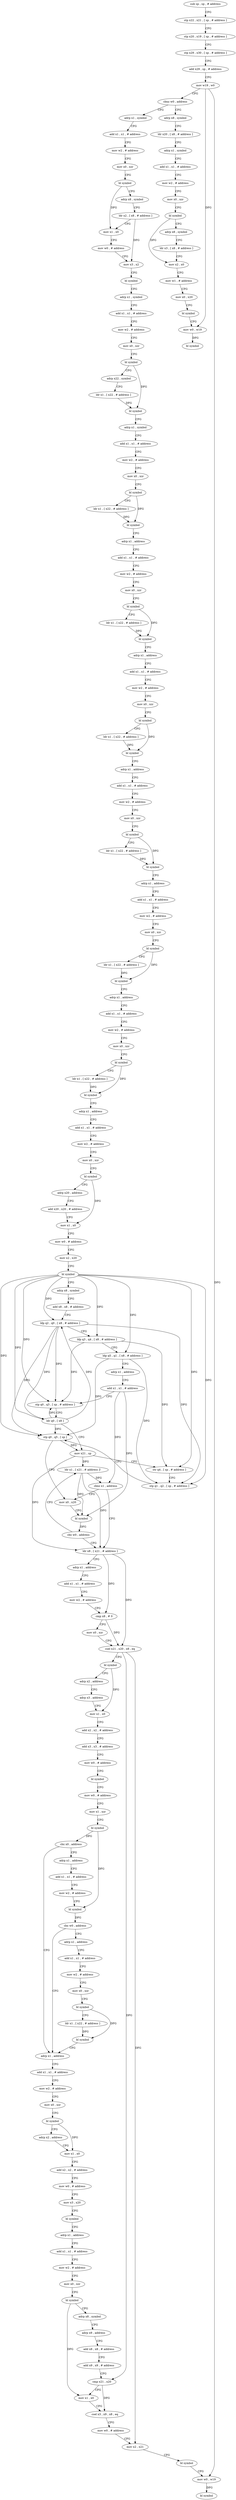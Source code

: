digraph "func" {
"4199916" [label = "sub sp , sp , # address" ]
"4199920" [label = "stp x22 , x21 , [ sp , # address ]" ]
"4199924" [label = "stp x20 , x19 , [ sp , # address ]" ]
"4199928" [label = "stp x29 , x30 , [ sp , # address ]" ]
"4199932" [label = "add x29 , sp , # address" ]
"4199936" [label = "mov w19 , w0" ]
"4199940" [label = "cbnz w0 , address" ]
"4200540" [label = "adrp x8 , symbol" ]
"4199944" [label = "adrp x1 , symbol" ]
"4200544" [label = "ldr x20 , [ x8 , # address ]" ]
"4200548" [label = "adrp x1 , symbol" ]
"4200552" [label = "add x1 , x1 , # address" ]
"4200556" [label = "mov w2 , # address" ]
"4200560" [label = "mov x0 , xzr" ]
"4200564" [label = "bl symbol" ]
"4200568" [label = "adrp x8 , symbol" ]
"4200572" [label = "ldr x3 , [ x8 , # address ]" ]
"4200576" [label = "mov x2 , x0" ]
"4200580" [label = "mov w1 , # address" ]
"4200584" [label = "mov x0 , x20" ]
"4200588" [label = "bl symbol" ]
"4200592" [label = "mov w0 , w19" ]
"4200596" [label = "bl symbol" ]
"4199948" [label = "add x1 , x1 , # address" ]
"4199952" [label = "mov w2 , # address" ]
"4199956" [label = "mov x0 , xzr" ]
"4199960" [label = "bl symbol" ]
"4199964" [label = "adrp x8 , symbol" ]
"4199968" [label = "ldr x2 , [ x8 , # address ]" ]
"4199972" [label = "mov x1 , x0" ]
"4199976" [label = "mov w0 , # address" ]
"4199980" [label = "mov x3 , x2" ]
"4199984" [label = "bl symbol" ]
"4199988" [label = "adrp x1 , symbol" ]
"4199992" [label = "add x1 , x1 , # address" ]
"4199996" [label = "mov w2 , # address" ]
"4200000" [label = "mov x0 , xzr" ]
"4200004" [label = "bl symbol" ]
"4200008" [label = "adrp x22 , symbol" ]
"4200012" [label = "ldr x1 , [ x22 , # address ]" ]
"4200016" [label = "bl symbol" ]
"4200020" [label = "adrp x1 , symbol" ]
"4200024" [label = "add x1 , x1 , # address" ]
"4200028" [label = "mov w2 , # address" ]
"4200032" [label = "mov x0 , xzr" ]
"4200036" [label = "bl symbol" ]
"4200040" [label = "ldr x1 , [ x22 , # address ]" ]
"4200044" [label = "bl symbol" ]
"4200048" [label = "adrp x1 , address" ]
"4200052" [label = "add x1 , x1 , # address" ]
"4200056" [label = "mov w2 , # address" ]
"4200060" [label = "mov x0 , xzr" ]
"4200064" [label = "bl symbol" ]
"4200068" [label = "ldr x1 , [ x22 , # address ]" ]
"4200072" [label = "bl symbol" ]
"4200076" [label = "adrp x1 , address" ]
"4200080" [label = "add x1 , x1 , # address" ]
"4200084" [label = "mov w2 , # address" ]
"4200088" [label = "mov x0 , xzr" ]
"4200092" [label = "bl symbol" ]
"4200096" [label = "ldr x1 , [ x22 , # address ]" ]
"4200100" [label = "bl symbol" ]
"4200104" [label = "adrp x1 , address" ]
"4200108" [label = "add x1 , x1 , # address" ]
"4200112" [label = "mov w2 , # address" ]
"4200116" [label = "mov x0 , xzr" ]
"4200120" [label = "bl symbol" ]
"4200124" [label = "ldr x1 , [ x22 , # address ]" ]
"4200128" [label = "bl symbol" ]
"4200132" [label = "adrp x1 , address" ]
"4200136" [label = "add x1 , x1 , # address" ]
"4200140" [label = "mov w2 , # address" ]
"4200144" [label = "mov x0 , xzr" ]
"4200148" [label = "bl symbol" ]
"4200152" [label = "ldr x1 , [ x22 , # address ]" ]
"4200156" [label = "bl symbol" ]
"4200160" [label = "adrp x1 , address" ]
"4200164" [label = "add x1 , x1 , # address" ]
"4200168" [label = "mov w2 , # address" ]
"4200172" [label = "mov x0 , xzr" ]
"4200176" [label = "bl symbol" ]
"4200180" [label = "ldr x1 , [ x22 , # address ]" ]
"4200184" [label = "bl symbol" ]
"4200188" [label = "adrp x1 , address" ]
"4200192" [label = "add x1 , x1 , # address" ]
"4200196" [label = "mov w2 , # address" ]
"4200200" [label = "mov x0 , xzr" ]
"4200204" [label = "bl symbol" ]
"4200208" [label = "adrp x20 , address" ]
"4200212" [label = "add x20 , x20 , # address" ]
"4200216" [label = "mov x1 , x0" ]
"4200220" [label = "mov w0 , # address" ]
"4200224" [label = "mov x2 , x20" ]
"4200228" [label = "bl symbol" ]
"4200232" [label = "adrp x8 , symbol" ]
"4200236" [label = "add x8 , x8 , # address" ]
"4200240" [label = "ldp q2 , q0 , [ x8 , # address ]" ]
"4200244" [label = "ldp q3 , q4 , [ x8 , # address ]" ]
"4200248" [label = "ldp q5 , q1 , [ x8 , # address ]" ]
"4200252" [label = "adrp x1 , address" ]
"4200256" [label = "add x1 , x1 , # address" ]
"4200260" [label = "stp q0 , q3 , [ sp , # address ]" ]
"4200264" [label = "ldr q0 , [ x8 ]" ]
"4200268" [label = "mov x21 , sp" ]
"4200272" [label = "str q4 , [ sp , # address ]" ]
"4200276" [label = "stp q1 , q2 , [ sp , # address ]" ]
"4200280" [label = "stp q0 , q5 , [ sp ]" ]
"4200284" [label = "mov x0 , x20" ]
"4200304" [label = "ldr x8 , [ x21 , # address ]" ]
"4200308" [label = "adrp x1 , address" ]
"4200312" [label = "add x1 , x1 , # address" ]
"4200316" [label = "mov w2 , # address" ]
"4200320" [label = "cmp x8 , # 0" ]
"4200324" [label = "mov x0 , xzr" ]
"4200328" [label = "csel x21 , x20 , x8 , eq" ]
"4200332" [label = "bl symbol" ]
"4200336" [label = "adrp x2 , address" ]
"4200340" [label = "adrp x3 , address" ]
"4200344" [label = "mov x1 , x0" ]
"4200348" [label = "add x2 , x2 , # address" ]
"4200352" [label = "add x3 , x3 , # address" ]
"4200356" [label = "mov w0 , # address" ]
"4200360" [label = "bl symbol" ]
"4200364" [label = "mov w0 , # address" ]
"4200368" [label = "mov x1 , xzr" ]
"4200372" [label = "bl symbol" ]
"4200376" [label = "cbz x0 , address" ]
"4200428" [label = "adrp x1 , address" ]
"4200380" [label = "adrp x1 , address" ]
"4200296" [label = "ldr x1 , [ x21 , # address ]!" ]
"4200300" [label = "cbnz x1 , address" ]
"4200432" [label = "add x1 , x1 , # address" ]
"4200436" [label = "mov w2 , # address" ]
"4200440" [label = "mov x0 , xzr" ]
"4200444" [label = "bl symbol" ]
"4200448" [label = "adrp x2 , address" ]
"4200452" [label = "mov x1 , x0" ]
"4200456" [label = "add x2 , x2 , # address" ]
"4200460" [label = "mov w0 , # address" ]
"4200464" [label = "mov x3 , x20" ]
"4200468" [label = "bl symbol" ]
"4200472" [label = "adrp x1 , address" ]
"4200476" [label = "add x1 , x1 , # address" ]
"4200480" [label = "mov w2 , # address" ]
"4200484" [label = "mov x0 , xzr" ]
"4200488" [label = "bl symbol" ]
"4200492" [label = "adrp x8 , symbol" ]
"4200496" [label = "adrp x9 , address" ]
"4200500" [label = "add x8 , x8 , # address" ]
"4200504" [label = "add x9 , x9 , # address" ]
"4200508" [label = "cmp x21 , x20" ]
"4200512" [label = "mov x1 , x0" ]
"4200516" [label = "csel x3 , x9 , x8 , eq" ]
"4200520" [label = "mov w0 , # address" ]
"4200524" [label = "mov x2 , x21" ]
"4200528" [label = "bl symbol" ]
"4200532" [label = "mov w0 , w19" ]
"4200536" [label = "bl symbol" ]
"4200384" [label = "add x1 , x1 , # address" ]
"4200388" [label = "mov w2 , # address" ]
"4200392" [label = "bl symbol" ]
"4200396" [label = "cbz w0 , address" ]
"4200400" [label = "adrp x1 , address" ]
"4200288" [label = "bl symbol" ]
"4200292" [label = "cbz w0 , address" ]
"4200404" [label = "add x1 , x1 , # address" ]
"4200408" [label = "mov w2 , # address" ]
"4200412" [label = "mov x0 , xzr" ]
"4200416" [label = "bl symbol" ]
"4200420" [label = "ldr x1 , [ x22 , # address ]" ]
"4200424" [label = "bl symbol" ]
"4199916" -> "4199920" [ label = "CFG" ]
"4199920" -> "4199924" [ label = "CFG" ]
"4199924" -> "4199928" [ label = "CFG" ]
"4199928" -> "4199932" [ label = "CFG" ]
"4199932" -> "4199936" [ label = "CFG" ]
"4199936" -> "4199940" [ label = "CFG" ]
"4199936" -> "4200592" [ label = "DFG" ]
"4199936" -> "4200532" [ label = "DFG" ]
"4199940" -> "4200540" [ label = "CFG" ]
"4199940" -> "4199944" [ label = "CFG" ]
"4200540" -> "4200544" [ label = "CFG" ]
"4199944" -> "4199948" [ label = "CFG" ]
"4200544" -> "4200548" [ label = "CFG" ]
"4200548" -> "4200552" [ label = "CFG" ]
"4200552" -> "4200556" [ label = "CFG" ]
"4200556" -> "4200560" [ label = "CFG" ]
"4200560" -> "4200564" [ label = "CFG" ]
"4200564" -> "4200568" [ label = "CFG" ]
"4200564" -> "4200576" [ label = "DFG" ]
"4200568" -> "4200572" [ label = "CFG" ]
"4200572" -> "4200576" [ label = "CFG" ]
"4200576" -> "4200580" [ label = "CFG" ]
"4200580" -> "4200584" [ label = "CFG" ]
"4200584" -> "4200588" [ label = "CFG" ]
"4200588" -> "4200592" [ label = "CFG" ]
"4200592" -> "4200596" [ label = "DFG" ]
"4199948" -> "4199952" [ label = "CFG" ]
"4199952" -> "4199956" [ label = "CFG" ]
"4199956" -> "4199960" [ label = "CFG" ]
"4199960" -> "4199964" [ label = "CFG" ]
"4199960" -> "4199972" [ label = "DFG" ]
"4199964" -> "4199968" [ label = "CFG" ]
"4199968" -> "4199972" [ label = "CFG" ]
"4199968" -> "4199980" [ label = "DFG" ]
"4199972" -> "4199976" [ label = "CFG" ]
"4199976" -> "4199980" [ label = "CFG" ]
"4199980" -> "4199984" [ label = "CFG" ]
"4199984" -> "4199988" [ label = "CFG" ]
"4199988" -> "4199992" [ label = "CFG" ]
"4199992" -> "4199996" [ label = "CFG" ]
"4199996" -> "4200000" [ label = "CFG" ]
"4200000" -> "4200004" [ label = "CFG" ]
"4200004" -> "4200008" [ label = "CFG" ]
"4200004" -> "4200016" [ label = "DFG" ]
"4200008" -> "4200012" [ label = "CFG" ]
"4200012" -> "4200016" [ label = "DFG" ]
"4200016" -> "4200020" [ label = "CFG" ]
"4200020" -> "4200024" [ label = "CFG" ]
"4200024" -> "4200028" [ label = "CFG" ]
"4200028" -> "4200032" [ label = "CFG" ]
"4200032" -> "4200036" [ label = "CFG" ]
"4200036" -> "4200040" [ label = "CFG" ]
"4200036" -> "4200044" [ label = "DFG" ]
"4200040" -> "4200044" [ label = "DFG" ]
"4200044" -> "4200048" [ label = "CFG" ]
"4200048" -> "4200052" [ label = "CFG" ]
"4200052" -> "4200056" [ label = "CFG" ]
"4200056" -> "4200060" [ label = "CFG" ]
"4200060" -> "4200064" [ label = "CFG" ]
"4200064" -> "4200068" [ label = "CFG" ]
"4200064" -> "4200072" [ label = "DFG" ]
"4200068" -> "4200072" [ label = "DFG" ]
"4200072" -> "4200076" [ label = "CFG" ]
"4200076" -> "4200080" [ label = "CFG" ]
"4200080" -> "4200084" [ label = "CFG" ]
"4200084" -> "4200088" [ label = "CFG" ]
"4200088" -> "4200092" [ label = "CFG" ]
"4200092" -> "4200096" [ label = "CFG" ]
"4200092" -> "4200100" [ label = "DFG" ]
"4200096" -> "4200100" [ label = "DFG" ]
"4200100" -> "4200104" [ label = "CFG" ]
"4200104" -> "4200108" [ label = "CFG" ]
"4200108" -> "4200112" [ label = "CFG" ]
"4200112" -> "4200116" [ label = "CFG" ]
"4200116" -> "4200120" [ label = "CFG" ]
"4200120" -> "4200124" [ label = "CFG" ]
"4200120" -> "4200128" [ label = "DFG" ]
"4200124" -> "4200128" [ label = "DFG" ]
"4200128" -> "4200132" [ label = "CFG" ]
"4200132" -> "4200136" [ label = "CFG" ]
"4200136" -> "4200140" [ label = "CFG" ]
"4200140" -> "4200144" [ label = "CFG" ]
"4200144" -> "4200148" [ label = "CFG" ]
"4200148" -> "4200152" [ label = "CFG" ]
"4200148" -> "4200156" [ label = "DFG" ]
"4200152" -> "4200156" [ label = "DFG" ]
"4200156" -> "4200160" [ label = "CFG" ]
"4200160" -> "4200164" [ label = "CFG" ]
"4200164" -> "4200168" [ label = "CFG" ]
"4200168" -> "4200172" [ label = "CFG" ]
"4200172" -> "4200176" [ label = "CFG" ]
"4200176" -> "4200180" [ label = "CFG" ]
"4200176" -> "4200184" [ label = "DFG" ]
"4200180" -> "4200184" [ label = "DFG" ]
"4200184" -> "4200188" [ label = "CFG" ]
"4200188" -> "4200192" [ label = "CFG" ]
"4200192" -> "4200196" [ label = "CFG" ]
"4200196" -> "4200200" [ label = "CFG" ]
"4200200" -> "4200204" [ label = "CFG" ]
"4200204" -> "4200208" [ label = "CFG" ]
"4200204" -> "4200216" [ label = "DFG" ]
"4200208" -> "4200212" [ label = "CFG" ]
"4200212" -> "4200216" [ label = "CFG" ]
"4200216" -> "4200220" [ label = "CFG" ]
"4200220" -> "4200224" [ label = "CFG" ]
"4200224" -> "4200228" [ label = "CFG" ]
"4200228" -> "4200232" [ label = "CFG" ]
"4200228" -> "4200240" [ label = "DFG" ]
"4200228" -> "4200260" [ label = "DFG" ]
"4200228" -> "4200264" [ label = "DFG" ]
"4200228" -> "4200280" [ label = "DFG" ]
"4200228" -> "4200248" [ label = "DFG" ]
"4200228" -> "4200276" [ label = "DFG" ]
"4200228" -> "4200244" [ label = "DFG" ]
"4200228" -> "4200272" [ label = "DFG" ]
"4200232" -> "4200236" [ label = "CFG" ]
"4200236" -> "4200240" [ label = "CFG" ]
"4200240" -> "4200244" [ label = "CFG" ]
"4200240" -> "4200260" [ label = "DFG" ]
"4200240" -> "4200264" [ label = "DFG" ]
"4200240" -> "4200276" [ label = "DFG" ]
"4200240" -> "4200280" [ label = "DFG" ]
"4200244" -> "4200248" [ label = "CFG" ]
"4200244" -> "4200260" [ label = "DFG" ]
"4200244" -> "4200272" [ label = "DFG" ]
"4200248" -> "4200252" [ label = "CFG" ]
"4200248" -> "4200276" [ label = "DFG" ]
"4200248" -> "4200280" [ label = "DFG" ]
"4200252" -> "4200256" [ label = "CFG" ]
"4200256" -> "4200260" [ label = "CFG" ]
"4200256" -> "4200288" [ label = "DFG" ]
"4200256" -> "4200300" [ label = "DFG" ]
"4200260" -> "4200264" [ label = "CFG" ]
"4200264" -> "4200268" [ label = "CFG" ]
"4200264" -> "4200240" [ label = "DFG" ]
"4200264" -> "4200260" [ label = "DFG" ]
"4200264" -> "4200280" [ label = "DFG" ]
"4200268" -> "4200272" [ label = "CFG" ]
"4200268" -> "4200304" [ label = "DFG" ]
"4200268" -> "4200296" [ label = "DFG" ]
"4200272" -> "4200276" [ label = "CFG" ]
"4200276" -> "4200280" [ label = "CFG" ]
"4200280" -> "4200284" [ label = "CFG" ]
"4200280" -> "4200268" [ label = "DFG" ]
"4200284" -> "4200288" [ label = "CFG" ]
"4200304" -> "4200308" [ label = "CFG" ]
"4200304" -> "4200320" [ label = "DFG" ]
"4200304" -> "4200328" [ label = "DFG" ]
"4200308" -> "4200312" [ label = "CFG" ]
"4200312" -> "4200316" [ label = "CFG" ]
"4200316" -> "4200320" [ label = "CFG" ]
"4200320" -> "4200324" [ label = "CFG" ]
"4200320" -> "4200328" [ label = "DFG" ]
"4200324" -> "4200328" [ label = "CFG" ]
"4200328" -> "4200332" [ label = "CFG" ]
"4200328" -> "4200508" [ label = "DFG" ]
"4200328" -> "4200524" [ label = "DFG" ]
"4200332" -> "4200336" [ label = "CFG" ]
"4200332" -> "4200344" [ label = "DFG" ]
"4200336" -> "4200340" [ label = "CFG" ]
"4200340" -> "4200344" [ label = "CFG" ]
"4200344" -> "4200348" [ label = "CFG" ]
"4200348" -> "4200352" [ label = "CFG" ]
"4200352" -> "4200356" [ label = "CFG" ]
"4200356" -> "4200360" [ label = "CFG" ]
"4200360" -> "4200364" [ label = "CFG" ]
"4200364" -> "4200368" [ label = "CFG" ]
"4200368" -> "4200372" [ label = "CFG" ]
"4200372" -> "4200376" [ label = "DFG" ]
"4200372" -> "4200392" [ label = "DFG" ]
"4200376" -> "4200428" [ label = "CFG" ]
"4200376" -> "4200380" [ label = "CFG" ]
"4200428" -> "4200432" [ label = "CFG" ]
"4200380" -> "4200384" [ label = "CFG" ]
"4200296" -> "4200300" [ label = "DFG" ]
"4200296" -> "4200288" [ label = "DFG" ]
"4200296" -> "4200304" [ label = "DFG" ]
"4200300" -> "4200284" [ label = "CFG" ]
"4200300" -> "4200304" [ label = "CFG" ]
"4200432" -> "4200436" [ label = "CFG" ]
"4200436" -> "4200440" [ label = "CFG" ]
"4200440" -> "4200444" [ label = "CFG" ]
"4200444" -> "4200448" [ label = "CFG" ]
"4200444" -> "4200452" [ label = "DFG" ]
"4200448" -> "4200452" [ label = "CFG" ]
"4200452" -> "4200456" [ label = "CFG" ]
"4200456" -> "4200460" [ label = "CFG" ]
"4200460" -> "4200464" [ label = "CFG" ]
"4200464" -> "4200468" [ label = "CFG" ]
"4200468" -> "4200472" [ label = "CFG" ]
"4200472" -> "4200476" [ label = "CFG" ]
"4200476" -> "4200480" [ label = "CFG" ]
"4200480" -> "4200484" [ label = "CFG" ]
"4200484" -> "4200488" [ label = "CFG" ]
"4200488" -> "4200492" [ label = "CFG" ]
"4200488" -> "4200512" [ label = "DFG" ]
"4200492" -> "4200496" [ label = "CFG" ]
"4200496" -> "4200500" [ label = "CFG" ]
"4200500" -> "4200504" [ label = "CFG" ]
"4200504" -> "4200508" [ label = "CFG" ]
"4200508" -> "4200512" [ label = "CFG" ]
"4200508" -> "4200516" [ label = "DFG" ]
"4200512" -> "4200516" [ label = "CFG" ]
"4200516" -> "4200520" [ label = "CFG" ]
"4200520" -> "4200524" [ label = "CFG" ]
"4200524" -> "4200528" [ label = "CFG" ]
"4200528" -> "4200532" [ label = "CFG" ]
"4200532" -> "4200536" [ label = "DFG" ]
"4200384" -> "4200388" [ label = "CFG" ]
"4200388" -> "4200392" [ label = "CFG" ]
"4200392" -> "4200396" [ label = "DFG" ]
"4200396" -> "4200428" [ label = "CFG" ]
"4200396" -> "4200400" [ label = "CFG" ]
"4200400" -> "4200404" [ label = "CFG" ]
"4200288" -> "4200292" [ label = "DFG" ]
"4200292" -> "4200304" [ label = "CFG" ]
"4200292" -> "4200296" [ label = "CFG" ]
"4200404" -> "4200408" [ label = "CFG" ]
"4200408" -> "4200412" [ label = "CFG" ]
"4200412" -> "4200416" [ label = "CFG" ]
"4200416" -> "4200420" [ label = "CFG" ]
"4200416" -> "4200424" [ label = "DFG" ]
"4200420" -> "4200424" [ label = "DFG" ]
"4200424" -> "4200428" [ label = "CFG" ]
}
